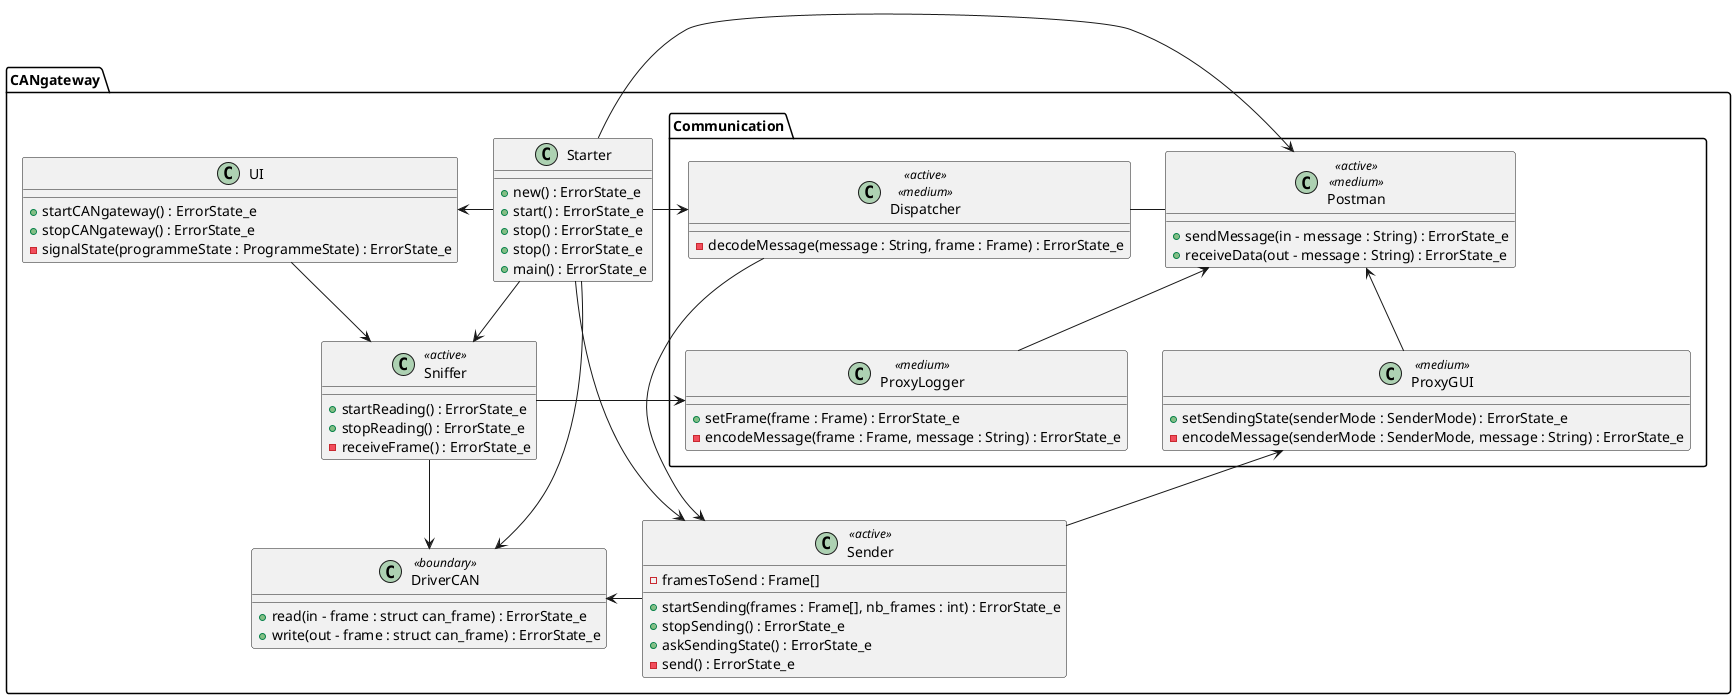 @startuml 

package CANgateway {
    package Communication {
        class Postman <<active>> <<medium>> {
            !startsub Postman
            + sendMessage(in - message : String) : ErrorState_e
            + receiveData(out - message : String) : ErrorState_e
            !endsub
        }
        class Dispatcher <<active>> <<medium>> {
            !startsub Dispatcher
            - decodeMessage(message : String, frame : Frame) : ErrorState_e
            !endsub
        }
        class ProxyGUI <<medium>> {
            !startsub ProxyGUI
            + setSendingState(senderMode : SenderMode) : ErrorState_e
            - encodeMessage(senderMode : SenderMode, message : String) : ErrorState_e
            !endsub
        }
        class ProxyLogger <<medium>> {
            !startsub ProxyLogger
            + setFrame(frame : Frame) : ErrorState_e
            - encodeMessage(frame : Frame, message : String) : ErrorState_e
            !endsub
        }
    }

    class Starter {
        !startsub Starter
        + new() : ErrorState_e
        + start() : ErrorState_e
        + stop() : ErrorState_e
        + stop() : ErrorState_e
        + main() : ErrorState_e
        !endsub
    }

    class Sniffer <<active>> {
        + startReading() : ErrorState_e
        + stopReading() : ErrorState_e
        - receiveFrame() : ErrorState_e
    }
    class Sender <<active>> {
        - framesToSend : Frame[]
        + startSending(frames : Frame[], nb_frames : int) : ErrorState_e
        + stopSending() : ErrorState_e
        + askSendingState() : ErrorState_e
        - send() : ErrorState_e
    }

    class DriverCAN <<boundary>>{
        !startsub DriverCAN
        + read(in - frame : struct can_frame) : ErrorState_e
        + write(out - frame : struct can_frame) : ErrorState_e
        !endsub
    }

    class UI {
        !startsub UI
        + startCANgateway() : ErrorState_e
        + stopCANgateway() : ErrorState_e
        - signalState(programmeState : ProgrammeState) : ErrorState_e
        !endsub
    }

    Starter -d-> Sniffer
    Starter -d-> Sender
    Starter -d-> DriverCAN
    Starter -l-> UI
    Starter -l-> Dispatcher

    ProxyGUI -u-> Postman
    ProxyLogger -u-> Postman
    ProxyGUI -[hidden]l-> ProxyLogger

    Starter -l-> Postman
    Dispatcher -l- Postman
    Dispatcher -d-> Sender
    Sender -d-> ProxyGUI
    Sniffer -u-> ProxyLogger
    UI -u-> Sniffer

    Sniffer -d-> DriverCAN
    Sender -l-> DriverCAN
}

@enduml